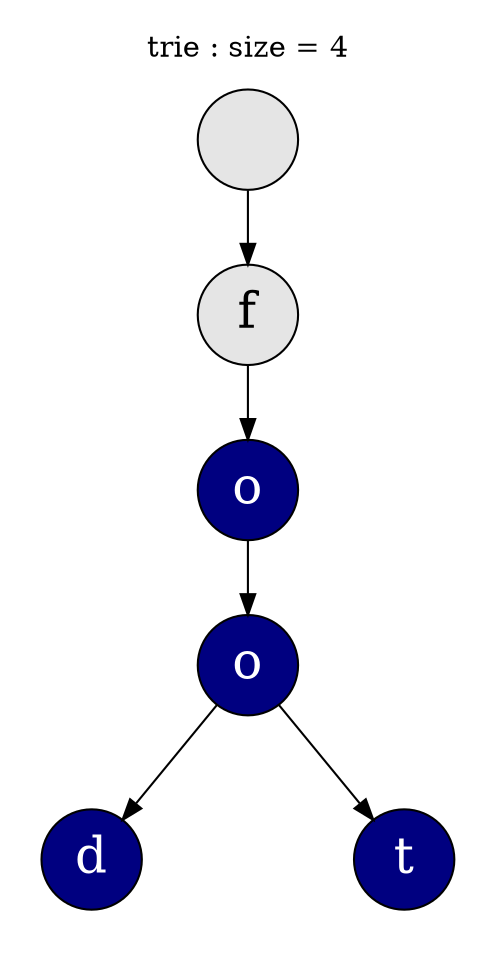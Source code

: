 digraph {
rankdir=TB;
node[shape=circle fillcolor=gray90 style=filled fontsize=24];
subgraph cluster_tree {
label="trie : size = 4";
pencolor=white;
node2159240366672 -> node2159240366960;
node2159240366960 -> node2159240366864;
node2159240366864 -> node2159240367152;
node2159240367152 -> node2159240379296;
n1[style=invis];
node2159240367152 -> n1[style=invis];
node2159240367152 -> node2159240367248;
node2159240366672[label=" "];
node2159240366960[label="f"];
node2159240366864[label="o" fillcolor=navy style=filled fontcolor=white];
node2159240367152[label="o" fillcolor=navy style=filled fontcolor=white];
node2159240379296[label="d" fillcolor=navy style=filled fontcolor=white];
node2159240367248[label="t" fillcolor=navy style=filled fontcolor=white];
}}
